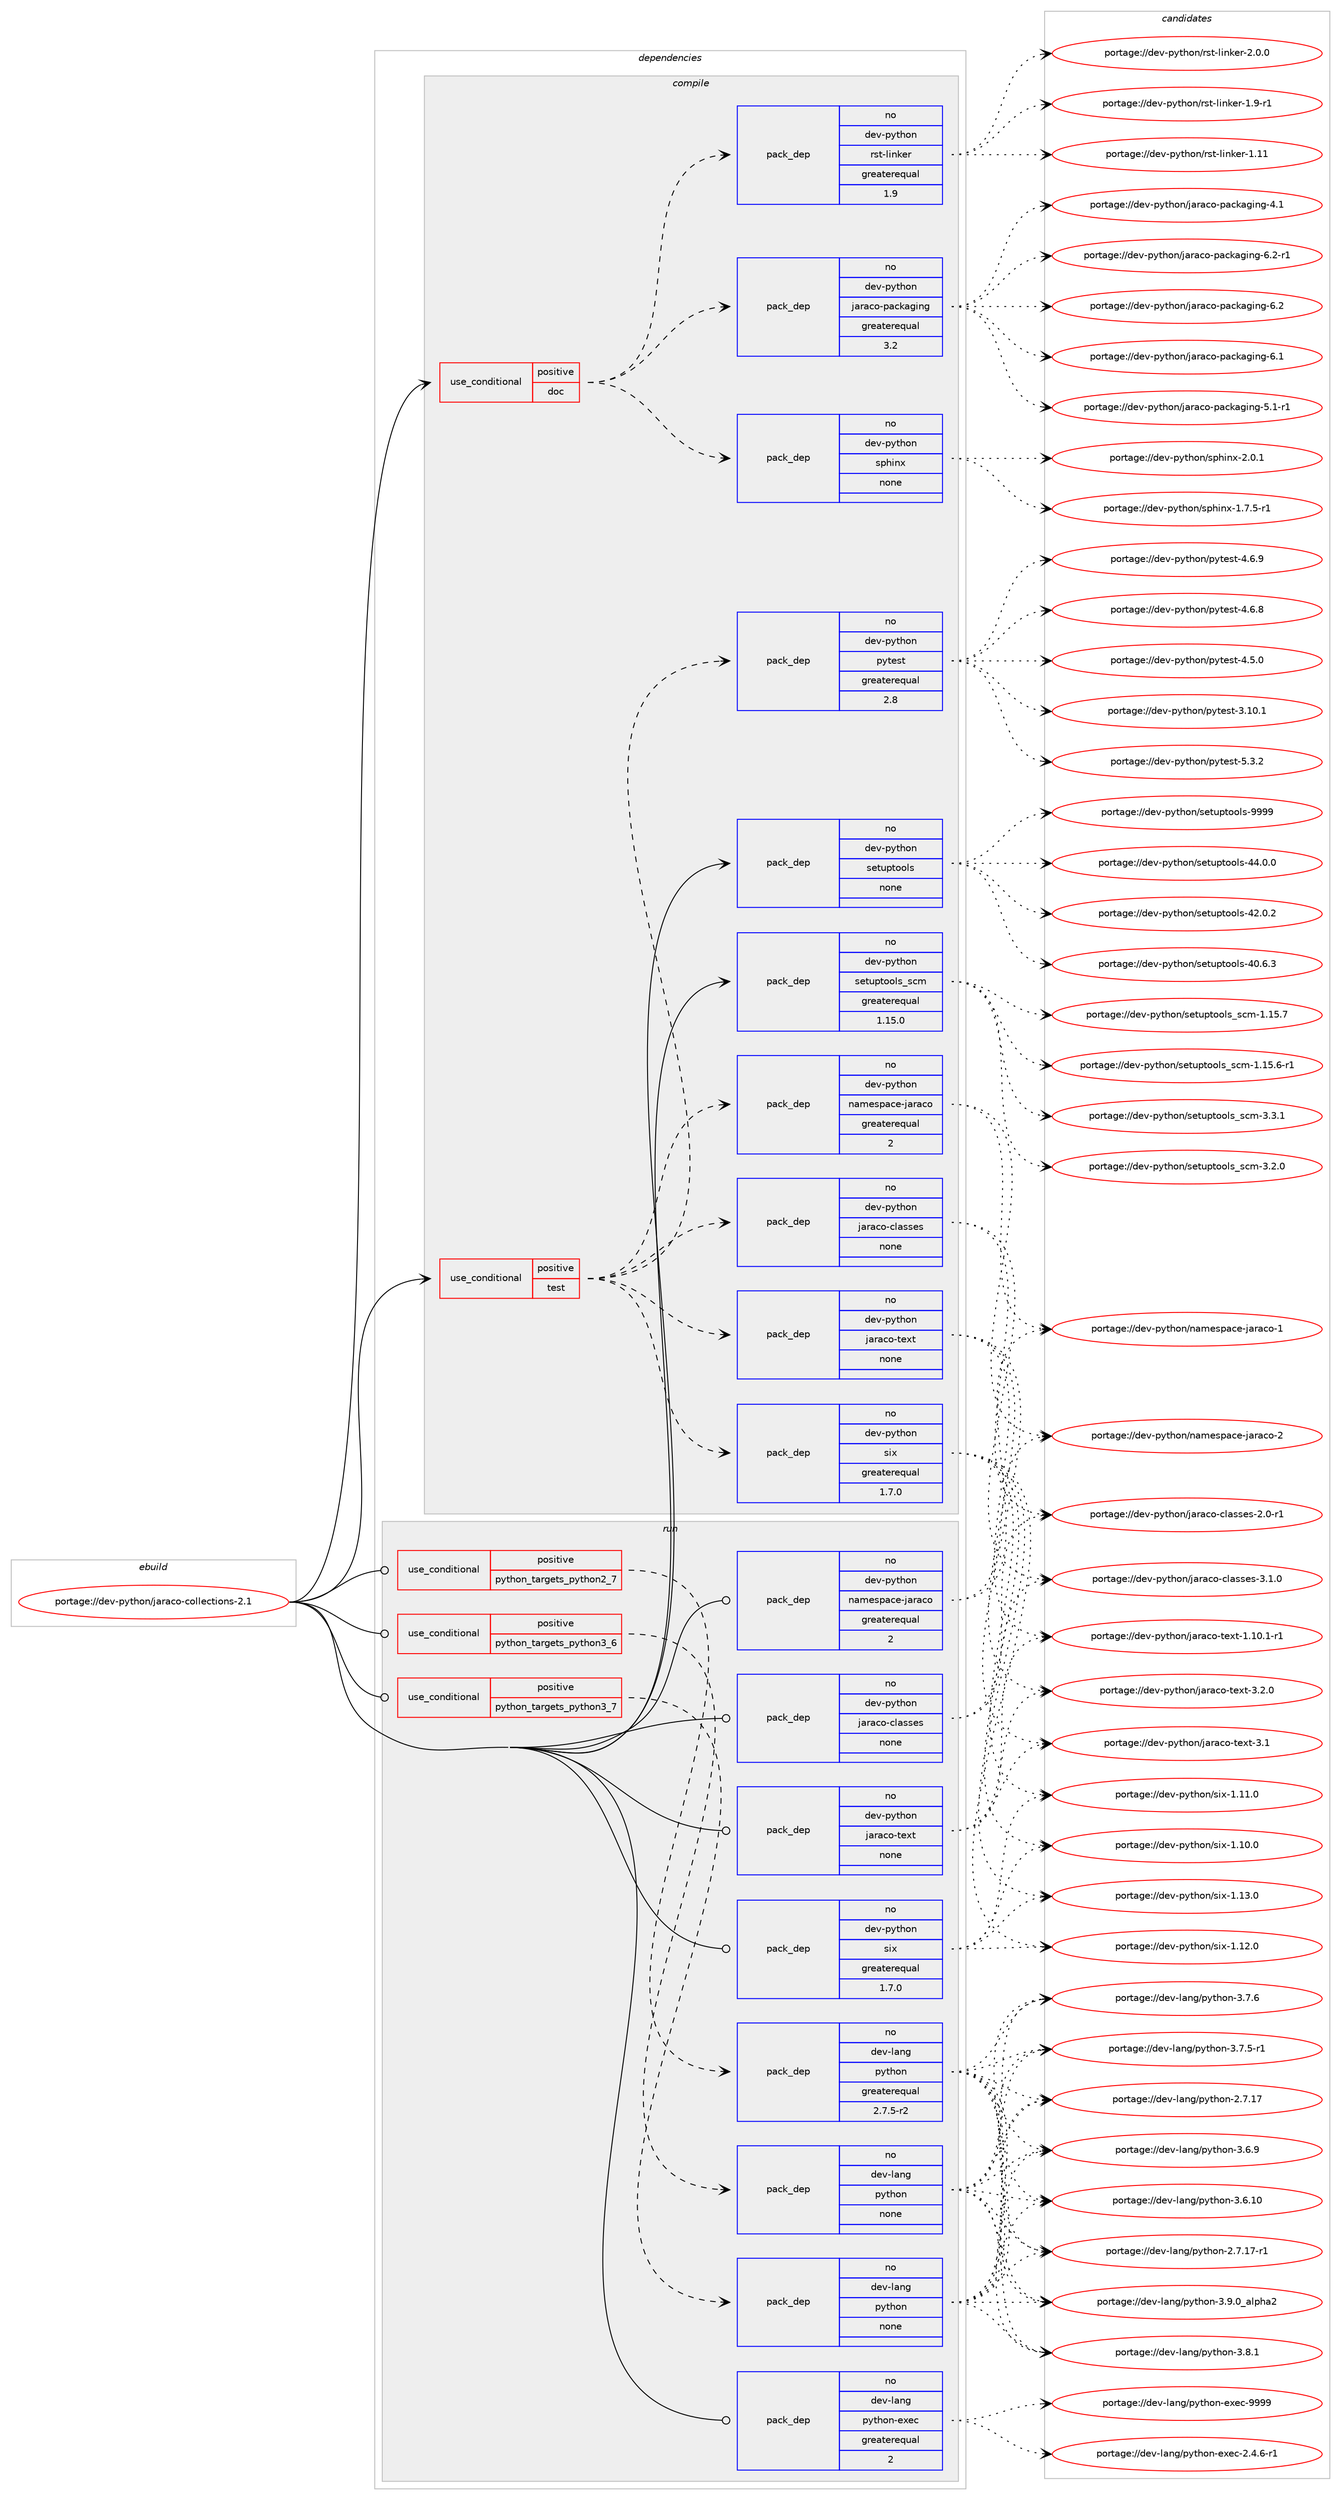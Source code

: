 digraph prolog {

# *************
# Graph options
# *************

newrank=true;
concentrate=true;
compound=true;
graph [rankdir=LR,fontname=Helvetica,fontsize=10,ranksep=1.5];#, ranksep=2.5, nodesep=0.2];
edge  [arrowhead=vee];
node  [fontname=Helvetica,fontsize=10];

# **********
# The ebuild
# **********

subgraph cluster_leftcol {
color=gray;
rank=same;
label=<<i>ebuild</i>>;
id [label="portage://dev-python/jaraco-collections-2.1", color=red, width=4, href="../dev-python/jaraco-collections-2.1.svg"];
}

# ****************
# The dependencies
# ****************

subgraph cluster_midcol {
color=gray;
label=<<i>dependencies</i>>;
subgraph cluster_compile {
fillcolor="#eeeeee";
style=filled;
label=<<i>compile</i>>;
subgraph cond114236 {
dependency454781 [label=<<TABLE BORDER="0" CELLBORDER="1" CELLSPACING="0" CELLPADDING="4"><TR><TD ROWSPAN="3" CELLPADDING="10">use_conditional</TD></TR><TR><TD>positive</TD></TR><TR><TD>doc</TD></TR></TABLE>>, shape=none, color=red];
subgraph pack335562 {
dependency454782 [label=<<TABLE BORDER="0" CELLBORDER="1" CELLSPACING="0" CELLPADDING="4" WIDTH="220"><TR><TD ROWSPAN="6" CELLPADDING="30">pack_dep</TD></TR><TR><TD WIDTH="110">no</TD></TR><TR><TD>dev-python</TD></TR><TR><TD>jaraco-packaging</TD></TR><TR><TD>greaterequal</TD></TR><TR><TD>3.2</TD></TR></TABLE>>, shape=none, color=blue];
}
dependency454781:e -> dependency454782:w [weight=20,style="dashed",arrowhead="vee"];
subgraph pack335563 {
dependency454783 [label=<<TABLE BORDER="0" CELLBORDER="1" CELLSPACING="0" CELLPADDING="4" WIDTH="220"><TR><TD ROWSPAN="6" CELLPADDING="30">pack_dep</TD></TR><TR><TD WIDTH="110">no</TD></TR><TR><TD>dev-python</TD></TR><TR><TD>rst-linker</TD></TR><TR><TD>greaterequal</TD></TR><TR><TD>1.9</TD></TR></TABLE>>, shape=none, color=blue];
}
dependency454781:e -> dependency454783:w [weight=20,style="dashed",arrowhead="vee"];
subgraph pack335564 {
dependency454784 [label=<<TABLE BORDER="0" CELLBORDER="1" CELLSPACING="0" CELLPADDING="4" WIDTH="220"><TR><TD ROWSPAN="6" CELLPADDING="30">pack_dep</TD></TR><TR><TD WIDTH="110">no</TD></TR><TR><TD>dev-python</TD></TR><TR><TD>sphinx</TD></TR><TR><TD>none</TD></TR><TR><TD></TD></TR></TABLE>>, shape=none, color=blue];
}
dependency454781:e -> dependency454784:w [weight=20,style="dashed",arrowhead="vee"];
}
id:e -> dependency454781:w [weight=20,style="solid",arrowhead="vee"];
subgraph cond114237 {
dependency454785 [label=<<TABLE BORDER="0" CELLBORDER="1" CELLSPACING="0" CELLPADDING="4"><TR><TD ROWSPAN="3" CELLPADDING="10">use_conditional</TD></TR><TR><TD>positive</TD></TR><TR><TD>test</TD></TR></TABLE>>, shape=none, color=red];
subgraph pack335565 {
dependency454786 [label=<<TABLE BORDER="0" CELLBORDER="1" CELLSPACING="0" CELLPADDING="4" WIDTH="220"><TR><TD ROWSPAN="6" CELLPADDING="30">pack_dep</TD></TR><TR><TD WIDTH="110">no</TD></TR><TR><TD>dev-python</TD></TR><TR><TD>namespace-jaraco</TD></TR><TR><TD>greaterequal</TD></TR><TR><TD>2</TD></TR></TABLE>>, shape=none, color=blue];
}
dependency454785:e -> dependency454786:w [weight=20,style="dashed",arrowhead="vee"];
subgraph pack335566 {
dependency454787 [label=<<TABLE BORDER="0" CELLBORDER="1" CELLSPACING="0" CELLPADDING="4" WIDTH="220"><TR><TD ROWSPAN="6" CELLPADDING="30">pack_dep</TD></TR><TR><TD WIDTH="110">no</TD></TR><TR><TD>dev-python</TD></TR><TR><TD>jaraco-classes</TD></TR><TR><TD>none</TD></TR><TR><TD></TD></TR></TABLE>>, shape=none, color=blue];
}
dependency454785:e -> dependency454787:w [weight=20,style="dashed",arrowhead="vee"];
subgraph pack335567 {
dependency454788 [label=<<TABLE BORDER="0" CELLBORDER="1" CELLSPACING="0" CELLPADDING="4" WIDTH="220"><TR><TD ROWSPAN="6" CELLPADDING="30">pack_dep</TD></TR><TR><TD WIDTH="110">no</TD></TR><TR><TD>dev-python</TD></TR><TR><TD>jaraco-text</TD></TR><TR><TD>none</TD></TR><TR><TD></TD></TR></TABLE>>, shape=none, color=blue];
}
dependency454785:e -> dependency454788:w [weight=20,style="dashed",arrowhead="vee"];
subgraph pack335568 {
dependency454789 [label=<<TABLE BORDER="0" CELLBORDER="1" CELLSPACING="0" CELLPADDING="4" WIDTH="220"><TR><TD ROWSPAN="6" CELLPADDING="30">pack_dep</TD></TR><TR><TD WIDTH="110">no</TD></TR><TR><TD>dev-python</TD></TR><TR><TD>six</TD></TR><TR><TD>greaterequal</TD></TR><TR><TD>1.7.0</TD></TR></TABLE>>, shape=none, color=blue];
}
dependency454785:e -> dependency454789:w [weight=20,style="dashed",arrowhead="vee"];
subgraph pack335569 {
dependency454790 [label=<<TABLE BORDER="0" CELLBORDER="1" CELLSPACING="0" CELLPADDING="4" WIDTH="220"><TR><TD ROWSPAN="6" CELLPADDING="30">pack_dep</TD></TR><TR><TD WIDTH="110">no</TD></TR><TR><TD>dev-python</TD></TR><TR><TD>pytest</TD></TR><TR><TD>greaterequal</TD></TR><TR><TD>2.8</TD></TR></TABLE>>, shape=none, color=blue];
}
dependency454785:e -> dependency454790:w [weight=20,style="dashed",arrowhead="vee"];
}
id:e -> dependency454785:w [weight=20,style="solid",arrowhead="vee"];
subgraph pack335570 {
dependency454791 [label=<<TABLE BORDER="0" CELLBORDER="1" CELLSPACING="0" CELLPADDING="4" WIDTH="220"><TR><TD ROWSPAN="6" CELLPADDING="30">pack_dep</TD></TR><TR><TD WIDTH="110">no</TD></TR><TR><TD>dev-python</TD></TR><TR><TD>setuptools</TD></TR><TR><TD>none</TD></TR><TR><TD></TD></TR></TABLE>>, shape=none, color=blue];
}
id:e -> dependency454791:w [weight=20,style="solid",arrowhead="vee"];
subgraph pack335571 {
dependency454792 [label=<<TABLE BORDER="0" CELLBORDER="1" CELLSPACING="0" CELLPADDING="4" WIDTH="220"><TR><TD ROWSPAN="6" CELLPADDING="30">pack_dep</TD></TR><TR><TD WIDTH="110">no</TD></TR><TR><TD>dev-python</TD></TR><TR><TD>setuptools_scm</TD></TR><TR><TD>greaterequal</TD></TR><TR><TD>1.15.0</TD></TR></TABLE>>, shape=none, color=blue];
}
id:e -> dependency454792:w [weight=20,style="solid",arrowhead="vee"];
}
subgraph cluster_compileandrun {
fillcolor="#eeeeee";
style=filled;
label=<<i>compile and run</i>>;
}
subgraph cluster_run {
fillcolor="#eeeeee";
style=filled;
label=<<i>run</i>>;
subgraph cond114238 {
dependency454793 [label=<<TABLE BORDER="0" CELLBORDER="1" CELLSPACING="0" CELLPADDING="4"><TR><TD ROWSPAN="3" CELLPADDING="10">use_conditional</TD></TR><TR><TD>positive</TD></TR><TR><TD>python_targets_python2_7</TD></TR></TABLE>>, shape=none, color=red];
subgraph pack335572 {
dependency454794 [label=<<TABLE BORDER="0" CELLBORDER="1" CELLSPACING="0" CELLPADDING="4" WIDTH="220"><TR><TD ROWSPAN="6" CELLPADDING="30">pack_dep</TD></TR><TR><TD WIDTH="110">no</TD></TR><TR><TD>dev-lang</TD></TR><TR><TD>python</TD></TR><TR><TD>greaterequal</TD></TR><TR><TD>2.7.5-r2</TD></TR></TABLE>>, shape=none, color=blue];
}
dependency454793:e -> dependency454794:w [weight=20,style="dashed",arrowhead="vee"];
}
id:e -> dependency454793:w [weight=20,style="solid",arrowhead="odot"];
subgraph cond114239 {
dependency454795 [label=<<TABLE BORDER="0" CELLBORDER="1" CELLSPACING="0" CELLPADDING="4"><TR><TD ROWSPAN="3" CELLPADDING="10">use_conditional</TD></TR><TR><TD>positive</TD></TR><TR><TD>python_targets_python3_6</TD></TR></TABLE>>, shape=none, color=red];
subgraph pack335573 {
dependency454796 [label=<<TABLE BORDER="0" CELLBORDER="1" CELLSPACING="0" CELLPADDING="4" WIDTH="220"><TR><TD ROWSPAN="6" CELLPADDING="30">pack_dep</TD></TR><TR><TD WIDTH="110">no</TD></TR><TR><TD>dev-lang</TD></TR><TR><TD>python</TD></TR><TR><TD>none</TD></TR><TR><TD></TD></TR></TABLE>>, shape=none, color=blue];
}
dependency454795:e -> dependency454796:w [weight=20,style="dashed",arrowhead="vee"];
}
id:e -> dependency454795:w [weight=20,style="solid",arrowhead="odot"];
subgraph cond114240 {
dependency454797 [label=<<TABLE BORDER="0" CELLBORDER="1" CELLSPACING="0" CELLPADDING="4"><TR><TD ROWSPAN="3" CELLPADDING="10">use_conditional</TD></TR><TR><TD>positive</TD></TR><TR><TD>python_targets_python3_7</TD></TR></TABLE>>, shape=none, color=red];
subgraph pack335574 {
dependency454798 [label=<<TABLE BORDER="0" CELLBORDER="1" CELLSPACING="0" CELLPADDING="4" WIDTH="220"><TR><TD ROWSPAN="6" CELLPADDING="30">pack_dep</TD></TR><TR><TD WIDTH="110">no</TD></TR><TR><TD>dev-lang</TD></TR><TR><TD>python</TD></TR><TR><TD>none</TD></TR><TR><TD></TD></TR></TABLE>>, shape=none, color=blue];
}
dependency454797:e -> dependency454798:w [weight=20,style="dashed",arrowhead="vee"];
}
id:e -> dependency454797:w [weight=20,style="solid",arrowhead="odot"];
subgraph pack335575 {
dependency454799 [label=<<TABLE BORDER="0" CELLBORDER="1" CELLSPACING="0" CELLPADDING="4" WIDTH="220"><TR><TD ROWSPAN="6" CELLPADDING="30">pack_dep</TD></TR><TR><TD WIDTH="110">no</TD></TR><TR><TD>dev-lang</TD></TR><TR><TD>python-exec</TD></TR><TR><TD>greaterequal</TD></TR><TR><TD>2</TD></TR></TABLE>>, shape=none, color=blue];
}
id:e -> dependency454799:w [weight=20,style="solid",arrowhead="odot"];
subgraph pack335576 {
dependency454800 [label=<<TABLE BORDER="0" CELLBORDER="1" CELLSPACING="0" CELLPADDING="4" WIDTH="220"><TR><TD ROWSPAN="6" CELLPADDING="30">pack_dep</TD></TR><TR><TD WIDTH="110">no</TD></TR><TR><TD>dev-python</TD></TR><TR><TD>jaraco-classes</TD></TR><TR><TD>none</TD></TR><TR><TD></TD></TR></TABLE>>, shape=none, color=blue];
}
id:e -> dependency454800:w [weight=20,style="solid",arrowhead="odot"];
subgraph pack335577 {
dependency454801 [label=<<TABLE BORDER="0" CELLBORDER="1" CELLSPACING="0" CELLPADDING="4" WIDTH="220"><TR><TD ROWSPAN="6" CELLPADDING="30">pack_dep</TD></TR><TR><TD WIDTH="110">no</TD></TR><TR><TD>dev-python</TD></TR><TR><TD>jaraco-text</TD></TR><TR><TD>none</TD></TR><TR><TD></TD></TR></TABLE>>, shape=none, color=blue];
}
id:e -> dependency454801:w [weight=20,style="solid",arrowhead="odot"];
subgraph pack335578 {
dependency454802 [label=<<TABLE BORDER="0" CELLBORDER="1" CELLSPACING="0" CELLPADDING="4" WIDTH="220"><TR><TD ROWSPAN="6" CELLPADDING="30">pack_dep</TD></TR><TR><TD WIDTH="110">no</TD></TR><TR><TD>dev-python</TD></TR><TR><TD>namespace-jaraco</TD></TR><TR><TD>greaterequal</TD></TR><TR><TD>2</TD></TR></TABLE>>, shape=none, color=blue];
}
id:e -> dependency454802:w [weight=20,style="solid",arrowhead="odot"];
subgraph pack335579 {
dependency454803 [label=<<TABLE BORDER="0" CELLBORDER="1" CELLSPACING="0" CELLPADDING="4" WIDTH="220"><TR><TD ROWSPAN="6" CELLPADDING="30">pack_dep</TD></TR><TR><TD WIDTH="110">no</TD></TR><TR><TD>dev-python</TD></TR><TR><TD>six</TD></TR><TR><TD>greaterequal</TD></TR><TR><TD>1.7.0</TD></TR></TABLE>>, shape=none, color=blue];
}
id:e -> dependency454803:w [weight=20,style="solid",arrowhead="odot"];
}
}

# **************
# The candidates
# **************

subgraph cluster_choices {
rank=same;
color=gray;
label=<<i>candidates</i>>;

subgraph choice335562 {
color=black;
nodesep=1;
choice100101118451121211161041111104710697114979911145112979910797103105110103455446504511449 [label="portage://dev-python/jaraco-packaging-6.2-r1", color=red, width=4,href="../dev-python/jaraco-packaging-6.2-r1.svg"];
choice10010111845112121116104111110471069711497991114511297991079710310511010345544650 [label="portage://dev-python/jaraco-packaging-6.2", color=red, width=4,href="../dev-python/jaraco-packaging-6.2.svg"];
choice10010111845112121116104111110471069711497991114511297991079710310511010345544649 [label="portage://dev-python/jaraco-packaging-6.1", color=red, width=4,href="../dev-python/jaraco-packaging-6.1.svg"];
choice100101118451121211161041111104710697114979911145112979910797103105110103455346494511449 [label="portage://dev-python/jaraco-packaging-5.1-r1", color=red, width=4,href="../dev-python/jaraco-packaging-5.1-r1.svg"];
choice10010111845112121116104111110471069711497991114511297991079710310511010345524649 [label="portage://dev-python/jaraco-packaging-4.1", color=red, width=4,href="../dev-python/jaraco-packaging-4.1.svg"];
dependency454782:e -> choice100101118451121211161041111104710697114979911145112979910797103105110103455446504511449:w [style=dotted,weight="100"];
dependency454782:e -> choice10010111845112121116104111110471069711497991114511297991079710310511010345544650:w [style=dotted,weight="100"];
dependency454782:e -> choice10010111845112121116104111110471069711497991114511297991079710310511010345544649:w [style=dotted,weight="100"];
dependency454782:e -> choice100101118451121211161041111104710697114979911145112979910797103105110103455346494511449:w [style=dotted,weight="100"];
dependency454782:e -> choice10010111845112121116104111110471069711497991114511297991079710310511010345524649:w [style=dotted,weight="100"];
}
subgraph choice335563 {
color=black;
nodesep=1;
choice100101118451121211161041111104711411511645108105110107101114455046484648 [label="portage://dev-python/rst-linker-2.0.0", color=red, width=4,href="../dev-python/rst-linker-2.0.0.svg"];
choice100101118451121211161041111104711411511645108105110107101114454946574511449 [label="portage://dev-python/rst-linker-1.9-r1", color=red, width=4,href="../dev-python/rst-linker-1.9-r1.svg"];
choice1001011184511212111610411111047114115116451081051101071011144549464949 [label="portage://dev-python/rst-linker-1.11", color=red, width=4,href="../dev-python/rst-linker-1.11.svg"];
dependency454783:e -> choice100101118451121211161041111104711411511645108105110107101114455046484648:w [style=dotted,weight="100"];
dependency454783:e -> choice100101118451121211161041111104711411511645108105110107101114454946574511449:w [style=dotted,weight="100"];
dependency454783:e -> choice1001011184511212111610411111047114115116451081051101071011144549464949:w [style=dotted,weight="100"];
}
subgraph choice335564 {
color=black;
nodesep=1;
choice1001011184511212111610411111047115112104105110120455046484649 [label="portage://dev-python/sphinx-2.0.1", color=red, width=4,href="../dev-python/sphinx-2.0.1.svg"];
choice10010111845112121116104111110471151121041051101204549465546534511449 [label="portage://dev-python/sphinx-1.7.5-r1", color=red, width=4,href="../dev-python/sphinx-1.7.5-r1.svg"];
dependency454784:e -> choice1001011184511212111610411111047115112104105110120455046484649:w [style=dotted,weight="100"];
dependency454784:e -> choice10010111845112121116104111110471151121041051101204549465546534511449:w [style=dotted,weight="100"];
}
subgraph choice335565 {
color=black;
nodesep=1;
choice1001011184511212111610411111047110971091011151129799101451069711497991114550 [label="portage://dev-python/namespace-jaraco-2", color=red, width=4,href="../dev-python/namespace-jaraco-2.svg"];
choice1001011184511212111610411111047110971091011151129799101451069711497991114549 [label="portage://dev-python/namespace-jaraco-1", color=red, width=4,href="../dev-python/namespace-jaraco-1.svg"];
dependency454786:e -> choice1001011184511212111610411111047110971091011151129799101451069711497991114550:w [style=dotted,weight="100"];
dependency454786:e -> choice1001011184511212111610411111047110971091011151129799101451069711497991114549:w [style=dotted,weight="100"];
}
subgraph choice335566 {
color=black;
nodesep=1;
choice1001011184511212111610411111047106971149799111459910897115115101115455146494648 [label="portage://dev-python/jaraco-classes-3.1.0", color=red, width=4,href="../dev-python/jaraco-classes-3.1.0.svg"];
choice1001011184511212111610411111047106971149799111459910897115115101115455046484511449 [label="portage://dev-python/jaraco-classes-2.0-r1", color=red, width=4,href="../dev-python/jaraco-classes-2.0-r1.svg"];
dependency454787:e -> choice1001011184511212111610411111047106971149799111459910897115115101115455146494648:w [style=dotted,weight="100"];
dependency454787:e -> choice1001011184511212111610411111047106971149799111459910897115115101115455046484511449:w [style=dotted,weight="100"];
}
subgraph choice335567 {
color=black;
nodesep=1;
choice100101118451121211161041111104710697114979911145116101120116455146504648 [label="portage://dev-python/jaraco-text-3.2.0", color=red, width=4,href="../dev-python/jaraco-text-3.2.0.svg"];
choice10010111845112121116104111110471069711497991114511610112011645514649 [label="portage://dev-python/jaraco-text-3.1", color=red, width=4,href="../dev-python/jaraco-text-3.1.svg"];
choice100101118451121211161041111104710697114979911145116101120116454946494846494511449 [label="portage://dev-python/jaraco-text-1.10.1-r1", color=red, width=4,href="../dev-python/jaraco-text-1.10.1-r1.svg"];
dependency454788:e -> choice100101118451121211161041111104710697114979911145116101120116455146504648:w [style=dotted,weight="100"];
dependency454788:e -> choice10010111845112121116104111110471069711497991114511610112011645514649:w [style=dotted,weight="100"];
dependency454788:e -> choice100101118451121211161041111104710697114979911145116101120116454946494846494511449:w [style=dotted,weight="100"];
}
subgraph choice335568 {
color=black;
nodesep=1;
choice100101118451121211161041111104711510512045494649514648 [label="portage://dev-python/six-1.13.0", color=red, width=4,href="../dev-python/six-1.13.0.svg"];
choice100101118451121211161041111104711510512045494649504648 [label="portage://dev-python/six-1.12.0", color=red, width=4,href="../dev-python/six-1.12.0.svg"];
choice100101118451121211161041111104711510512045494649494648 [label="portage://dev-python/six-1.11.0", color=red, width=4,href="../dev-python/six-1.11.0.svg"];
choice100101118451121211161041111104711510512045494649484648 [label="portage://dev-python/six-1.10.0", color=red, width=4,href="../dev-python/six-1.10.0.svg"];
dependency454789:e -> choice100101118451121211161041111104711510512045494649514648:w [style=dotted,weight="100"];
dependency454789:e -> choice100101118451121211161041111104711510512045494649504648:w [style=dotted,weight="100"];
dependency454789:e -> choice100101118451121211161041111104711510512045494649494648:w [style=dotted,weight="100"];
dependency454789:e -> choice100101118451121211161041111104711510512045494649484648:w [style=dotted,weight="100"];
}
subgraph choice335569 {
color=black;
nodesep=1;
choice1001011184511212111610411111047112121116101115116455346514650 [label="portage://dev-python/pytest-5.3.2", color=red, width=4,href="../dev-python/pytest-5.3.2.svg"];
choice1001011184511212111610411111047112121116101115116455246544657 [label="portage://dev-python/pytest-4.6.9", color=red, width=4,href="../dev-python/pytest-4.6.9.svg"];
choice1001011184511212111610411111047112121116101115116455246544656 [label="portage://dev-python/pytest-4.6.8", color=red, width=4,href="../dev-python/pytest-4.6.8.svg"];
choice1001011184511212111610411111047112121116101115116455246534648 [label="portage://dev-python/pytest-4.5.0", color=red, width=4,href="../dev-python/pytest-4.5.0.svg"];
choice100101118451121211161041111104711212111610111511645514649484649 [label="portage://dev-python/pytest-3.10.1", color=red, width=4,href="../dev-python/pytest-3.10.1.svg"];
dependency454790:e -> choice1001011184511212111610411111047112121116101115116455346514650:w [style=dotted,weight="100"];
dependency454790:e -> choice1001011184511212111610411111047112121116101115116455246544657:w [style=dotted,weight="100"];
dependency454790:e -> choice1001011184511212111610411111047112121116101115116455246544656:w [style=dotted,weight="100"];
dependency454790:e -> choice1001011184511212111610411111047112121116101115116455246534648:w [style=dotted,weight="100"];
dependency454790:e -> choice100101118451121211161041111104711212111610111511645514649484649:w [style=dotted,weight="100"];
}
subgraph choice335570 {
color=black;
nodesep=1;
choice10010111845112121116104111110471151011161171121161111111081154557575757 [label="portage://dev-python/setuptools-9999", color=red, width=4,href="../dev-python/setuptools-9999.svg"];
choice100101118451121211161041111104711510111611711211611111110811545525246484648 [label="portage://dev-python/setuptools-44.0.0", color=red, width=4,href="../dev-python/setuptools-44.0.0.svg"];
choice100101118451121211161041111104711510111611711211611111110811545525046484650 [label="portage://dev-python/setuptools-42.0.2", color=red, width=4,href="../dev-python/setuptools-42.0.2.svg"];
choice100101118451121211161041111104711510111611711211611111110811545524846544651 [label="portage://dev-python/setuptools-40.6.3", color=red, width=4,href="../dev-python/setuptools-40.6.3.svg"];
dependency454791:e -> choice10010111845112121116104111110471151011161171121161111111081154557575757:w [style=dotted,weight="100"];
dependency454791:e -> choice100101118451121211161041111104711510111611711211611111110811545525246484648:w [style=dotted,weight="100"];
dependency454791:e -> choice100101118451121211161041111104711510111611711211611111110811545525046484650:w [style=dotted,weight="100"];
dependency454791:e -> choice100101118451121211161041111104711510111611711211611111110811545524846544651:w [style=dotted,weight="100"];
}
subgraph choice335571 {
color=black;
nodesep=1;
choice10010111845112121116104111110471151011161171121161111111081159511599109455146514649 [label="portage://dev-python/setuptools_scm-3.3.1", color=red, width=4,href="../dev-python/setuptools_scm-3.3.1.svg"];
choice10010111845112121116104111110471151011161171121161111111081159511599109455146504648 [label="portage://dev-python/setuptools_scm-3.2.0", color=red, width=4,href="../dev-python/setuptools_scm-3.2.0.svg"];
choice1001011184511212111610411111047115101116117112116111111108115951159910945494649534655 [label="portage://dev-python/setuptools_scm-1.15.7", color=red, width=4,href="../dev-python/setuptools_scm-1.15.7.svg"];
choice10010111845112121116104111110471151011161171121161111111081159511599109454946495346544511449 [label="portage://dev-python/setuptools_scm-1.15.6-r1", color=red, width=4,href="../dev-python/setuptools_scm-1.15.6-r1.svg"];
dependency454792:e -> choice10010111845112121116104111110471151011161171121161111111081159511599109455146514649:w [style=dotted,weight="100"];
dependency454792:e -> choice10010111845112121116104111110471151011161171121161111111081159511599109455146504648:w [style=dotted,weight="100"];
dependency454792:e -> choice1001011184511212111610411111047115101116117112116111111108115951159910945494649534655:w [style=dotted,weight="100"];
dependency454792:e -> choice10010111845112121116104111110471151011161171121161111111081159511599109454946495346544511449:w [style=dotted,weight="100"];
}
subgraph choice335572 {
color=black;
nodesep=1;
choice10010111845108971101034711212111610411111045514657464895971081121049750 [label="portage://dev-lang/python-3.9.0_alpha2", color=red, width=4,href="../dev-lang/python-3.9.0_alpha2.svg"];
choice100101118451089711010347112121116104111110455146564649 [label="portage://dev-lang/python-3.8.1", color=red, width=4,href="../dev-lang/python-3.8.1.svg"];
choice100101118451089711010347112121116104111110455146554654 [label="portage://dev-lang/python-3.7.6", color=red, width=4,href="../dev-lang/python-3.7.6.svg"];
choice1001011184510897110103471121211161041111104551465546534511449 [label="portage://dev-lang/python-3.7.5-r1", color=red, width=4,href="../dev-lang/python-3.7.5-r1.svg"];
choice100101118451089711010347112121116104111110455146544657 [label="portage://dev-lang/python-3.6.9", color=red, width=4,href="../dev-lang/python-3.6.9.svg"];
choice10010111845108971101034711212111610411111045514654464948 [label="portage://dev-lang/python-3.6.10", color=red, width=4,href="../dev-lang/python-3.6.10.svg"];
choice100101118451089711010347112121116104111110455046554649554511449 [label="portage://dev-lang/python-2.7.17-r1", color=red, width=4,href="../dev-lang/python-2.7.17-r1.svg"];
choice10010111845108971101034711212111610411111045504655464955 [label="portage://dev-lang/python-2.7.17", color=red, width=4,href="../dev-lang/python-2.7.17.svg"];
dependency454794:e -> choice10010111845108971101034711212111610411111045514657464895971081121049750:w [style=dotted,weight="100"];
dependency454794:e -> choice100101118451089711010347112121116104111110455146564649:w [style=dotted,weight="100"];
dependency454794:e -> choice100101118451089711010347112121116104111110455146554654:w [style=dotted,weight="100"];
dependency454794:e -> choice1001011184510897110103471121211161041111104551465546534511449:w [style=dotted,weight="100"];
dependency454794:e -> choice100101118451089711010347112121116104111110455146544657:w [style=dotted,weight="100"];
dependency454794:e -> choice10010111845108971101034711212111610411111045514654464948:w [style=dotted,weight="100"];
dependency454794:e -> choice100101118451089711010347112121116104111110455046554649554511449:w [style=dotted,weight="100"];
dependency454794:e -> choice10010111845108971101034711212111610411111045504655464955:w [style=dotted,weight="100"];
}
subgraph choice335573 {
color=black;
nodesep=1;
choice10010111845108971101034711212111610411111045514657464895971081121049750 [label="portage://dev-lang/python-3.9.0_alpha2", color=red, width=4,href="../dev-lang/python-3.9.0_alpha2.svg"];
choice100101118451089711010347112121116104111110455146564649 [label="portage://dev-lang/python-3.8.1", color=red, width=4,href="../dev-lang/python-3.8.1.svg"];
choice100101118451089711010347112121116104111110455146554654 [label="portage://dev-lang/python-3.7.6", color=red, width=4,href="../dev-lang/python-3.7.6.svg"];
choice1001011184510897110103471121211161041111104551465546534511449 [label="portage://dev-lang/python-3.7.5-r1", color=red, width=4,href="../dev-lang/python-3.7.5-r1.svg"];
choice100101118451089711010347112121116104111110455146544657 [label="portage://dev-lang/python-3.6.9", color=red, width=4,href="../dev-lang/python-3.6.9.svg"];
choice10010111845108971101034711212111610411111045514654464948 [label="portage://dev-lang/python-3.6.10", color=red, width=4,href="../dev-lang/python-3.6.10.svg"];
choice100101118451089711010347112121116104111110455046554649554511449 [label="portage://dev-lang/python-2.7.17-r1", color=red, width=4,href="../dev-lang/python-2.7.17-r1.svg"];
choice10010111845108971101034711212111610411111045504655464955 [label="portage://dev-lang/python-2.7.17", color=red, width=4,href="../dev-lang/python-2.7.17.svg"];
dependency454796:e -> choice10010111845108971101034711212111610411111045514657464895971081121049750:w [style=dotted,weight="100"];
dependency454796:e -> choice100101118451089711010347112121116104111110455146564649:w [style=dotted,weight="100"];
dependency454796:e -> choice100101118451089711010347112121116104111110455146554654:w [style=dotted,weight="100"];
dependency454796:e -> choice1001011184510897110103471121211161041111104551465546534511449:w [style=dotted,weight="100"];
dependency454796:e -> choice100101118451089711010347112121116104111110455146544657:w [style=dotted,weight="100"];
dependency454796:e -> choice10010111845108971101034711212111610411111045514654464948:w [style=dotted,weight="100"];
dependency454796:e -> choice100101118451089711010347112121116104111110455046554649554511449:w [style=dotted,weight="100"];
dependency454796:e -> choice10010111845108971101034711212111610411111045504655464955:w [style=dotted,weight="100"];
}
subgraph choice335574 {
color=black;
nodesep=1;
choice10010111845108971101034711212111610411111045514657464895971081121049750 [label="portage://dev-lang/python-3.9.0_alpha2", color=red, width=4,href="../dev-lang/python-3.9.0_alpha2.svg"];
choice100101118451089711010347112121116104111110455146564649 [label="portage://dev-lang/python-3.8.1", color=red, width=4,href="../dev-lang/python-3.8.1.svg"];
choice100101118451089711010347112121116104111110455146554654 [label="portage://dev-lang/python-3.7.6", color=red, width=4,href="../dev-lang/python-3.7.6.svg"];
choice1001011184510897110103471121211161041111104551465546534511449 [label="portage://dev-lang/python-3.7.5-r1", color=red, width=4,href="../dev-lang/python-3.7.5-r1.svg"];
choice100101118451089711010347112121116104111110455146544657 [label="portage://dev-lang/python-3.6.9", color=red, width=4,href="../dev-lang/python-3.6.9.svg"];
choice10010111845108971101034711212111610411111045514654464948 [label="portage://dev-lang/python-3.6.10", color=red, width=4,href="../dev-lang/python-3.6.10.svg"];
choice100101118451089711010347112121116104111110455046554649554511449 [label="portage://dev-lang/python-2.7.17-r1", color=red, width=4,href="../dev-lang/python-2.7.17-r1.svg"];
choice10010111845108971101034711212111610411111045504655464955 [label="portage://dev-lang/python-2.7.17", color=red, width=4,href="../dev-lang/python-2.7.17.svg"];
dependency454798:e -> choice10010111845108971101034711212111610411111045514657464895971081121049750:w [style=dotted,weight="100"];
dependency454798:e -> choice100101118451089711010347112121116104111110455146564649:w [style=dotted,weight="100"];
dependency454798:e -> choice100101118451089711010347112121116104111110455146554654:w [style=dotted,weight="100"];
dependency454798:e -> choice1001011184510897110103471121211161041111104551465546534511449:w [style=dotted,weight="100"];
dependency454798:e -> choice100101118451089711010347112121116104111110455146544657:w [style=dotted,weight="100"];
dependency454798:e -> choice10010111845108971101034711212111610411111045514654464948:w [style=dotted,weight="100"];
dependency454798:e -> choice100101118451089711010347112121116104111110455046554649554511449:w [style=dotted,weight="100"];
dependency454798:e -> choice10010111845108971101034711212111610411111045504655464955:w [style=dotted,weight="100"];
}
subgraph choice335575 {
color=black;
nodesep=1;
choice10010111845108971101034711212111610411111045101120101994557575757 [label="portage://dev-lang/python-exec-9999", color=red, width=4,href="../dev-lang/python-exec-9999.svg"];
choice10010111845108971101034711212111610411111045101120101994550465246544511449 [label="portage://dev-lang/python-exec-2.4.6-r1", color=red, width=4,href="../dev-lang/python-exec-2.4.6-r1.svg"];
dependency454799:e -> choice10010111845108971101034711212111610411111045101120101994557575757:w [style=dotted,weight="100"];
dependency454799:e -> choice10010111845108971101034711212111610411111045101120101994550465246544511449:w [style=dotted,weight="100"];
}
subgraph choice335576 {
color=black;
nodesep=1;
choice1001011184511212111610411111047106971149799111459910897115115101115455146494648 [label="portage://dev-python/jaraco-classes-3.1.0", color=red, width=4,href="../dev-python/jaraco-classes-3.1.0.svg"];
choice1001011184511212111610411111047106971149799111459910897115115101115455046484511449 [label="portage://dev-python/jaraco-classes-2.0-r1", color=red, width=4,href="../dev-python/jaraco-classes-2.0-r1.svg"];
dependency454800:e -> choice1001011184511212111610411111047106971149799111459910897115115101115455146494648:w [style=dotted,weight="100"];
dependency454800:e -> choice1001011184511212111610411111047106971149799111459910897115115101115455046484511449:w [style=dotted,weight="100"];
}
subgraph choice335577 {
color=black;
nodesep=1;
choice100101118451121211161041111104710697114979911145116101120116455146504648 [label="portage://dev-python/jaraco-text-3.2.0", color=red, width=4,href="../dev-python/jaraco-text-3.2.0.svg"];
choice10010111845112121116104111110471069711497991114511610112011645514649 [label="portage://dev-python/jaraco-text-3.1", color=red, width=4,href="../dev-python/jaraco-text-3.1.svg"];
choice100101118451121211161041111104710697114979911145116101120116454946494846494511449 [label="portage://dev-python/jaraco-text-1.10.1-r1", color=red, width=4,href="../dev-python/jaraco-text-1.10.1-r1.svg"];
dependency454801:e -> choice100101118451121211161041111104710697114979911145116101120116455146504648:w [style=dotted,weight="100"];
dependency454801:e -> choice10010111845112121116104111110471069711497991114511610112011645514649:w [style=dotted,weight="100"];
dependency454801:e -> choice100101118451121211161041111104710697114979911145116101120116454946494846494511449:w [style=dotted,weight="100"];
}
subgraph choice335578 {
color=black;
nodesep=1;
choice1001011184511212111610411111047110971091011151129799101451069711497991114550 [label="portage://dev-python/namespace-jaraco-2", color=red, width=4,href="../dev-python/namespace-jaraco-2.svg"];
choice1001011184511212111610411111047110971091011151129799101451069711497991114549 [label="portage://dev-python/namespace-jaraco-1", color=red, width=4,href="../dev-python/namespace-jaraco-1.svg"];
dependency454802:e -> choice1001011184511212111610411111047110971091011151129799101451069711497991114550:w [style=dotted,weight="100"];
dependency454802:e -> choice1001011184511212111610411111047110971091011151129799101451069711497991114549:w [style=dotted,weight="100"];
}
subgraph choice335579 {
color=black;
nodesep=1;
choice100101118451121211161041111104711510512045494649514648 [label="portage://dev-python/six-1.13.0", color=red, width=4,href="../dev-python/six-1.13.0.svg"];
choice100101118451121211161041111104711510512045494649504648 [label="portage://dev-python/six-1.12.0", color=red, width=4,href="../dev-python/six-1.12.0.svg"];
choice100101118451121211161041111104711510512045494649494648 [label="portage://dev-python/six-1.11.0", color=red, width=4,href="../dev-python/six-1.11.0.svg"];
choice100101118451121211161041111104711510512045494649484648 [label="portage://dev-python/six-1.10.0", color=red, width=4,href="../dev-python/six-1.10.0.svg"];
dependency454803:e -> choice100101118451121211161041111104711510512045494649514648:w [style=dotted,weight="100"];
dependency454803:e -> choice100101118451121211161041111104711510512045494649504648:w [style=dotted,weight="100"];
dependency454803:e -> choice100101118451121211161041111104711510512045494649494648:w [style=dotted,weight="100"];
dependency454803:e -> choice100101118451121211161041111104711510512045494649484648:w [style=dotted,weight="100"];
}
}

}
